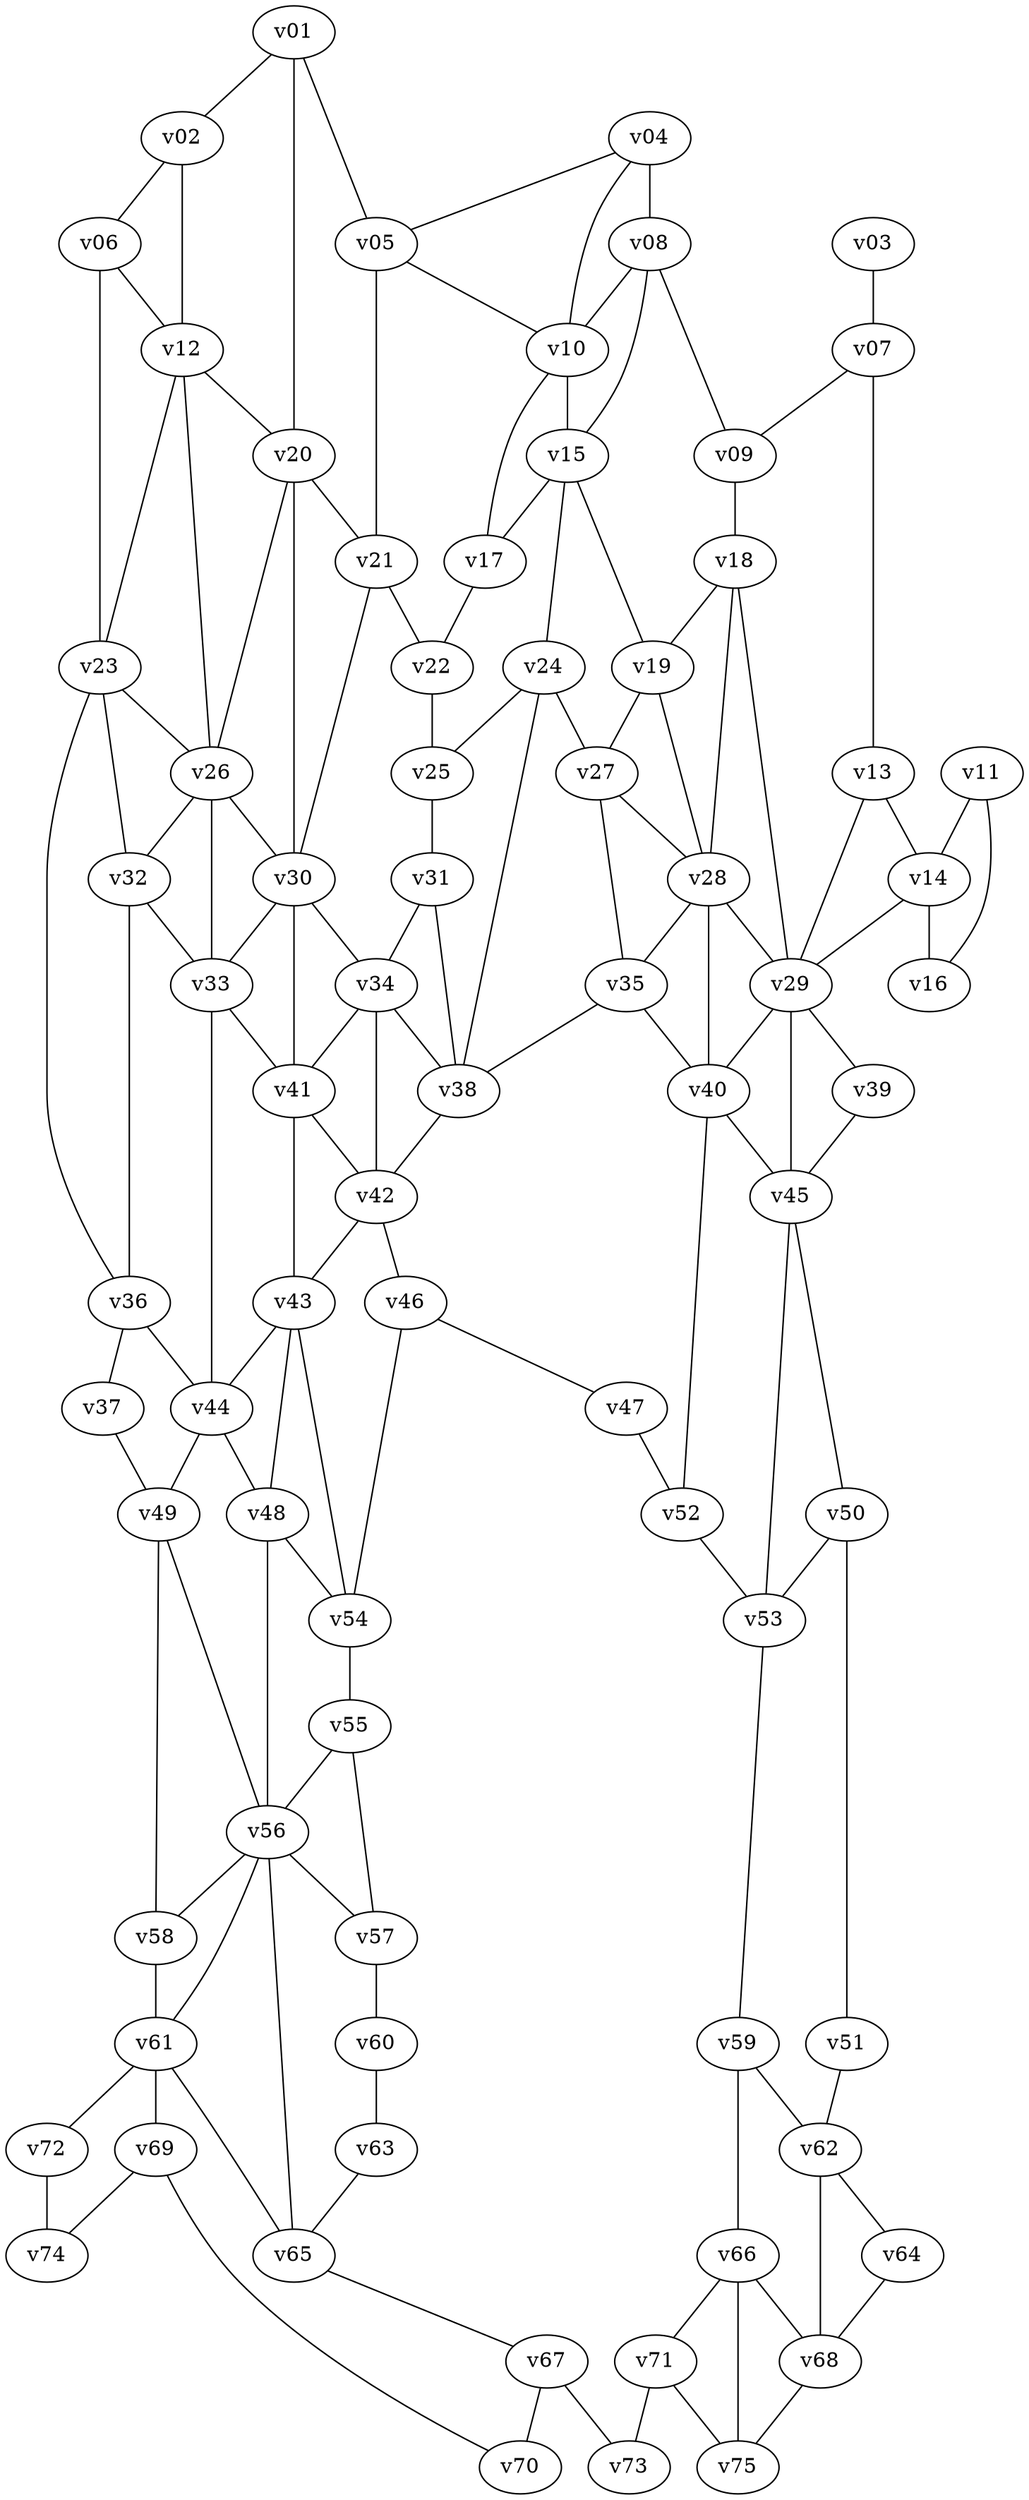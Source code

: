 graph G {
v01;
v02;
v03;
v04;
v05;
v06;
v07;
v08;
v09;
v10;
v11;
v12;
v13;
v14;
v15;
v16;
v17;
v18;
v19;
v20;
v21;
v22;
v23;
v24;
v25;
v26;
v27;
v28;
v29;
v30;
v31;
v32;
v33;
v34;
v35;
v36;
v37;
v38;
v39;
v40;
v41;
v42;
v43;
v44;
v45;
v46;
v47;
v48;
v49;
v50;
v51;
v52;
v53;
v54;
v55;
v56;
v57;
v58;
v59;
v60;
v61;
v62;
v63;
v64;
v65;
v66;
v67;
v68;
v69;
v70;
v71;
v72;
v73;
v74;
v75;
v01--v02  [weight=42];
v01--v05  [weight=184];
v01--v20  [weight=156];
v02--v06  [weight=108];
v02--v12  [weight=109];
v03--v07  [weight=46];
v04--v05  [weight=39];
v04--v08  [weight=140];
v04--v10  [weight=85];
v05--v10  [weight=80];
v05--v21  [weight=143];
v06--v12  [weight=89];
v06--v23  [weight=132];
v07--v09  [weight=79];
v07--v13  [weight=89];
v08--v09  [weight=116];
v08--v10  [weight=113];
v08--v15  [weight=48];
v09--v18  [weight=57];
v10--v15  [weight=119];
v10--v17  [weight=36];
v11--v14  [weight=35];
v11--v16  [weight=25];
v12--v20  [weight=104];
v12--v23  [weight=102];
v12--v26  [weight=96];
v13--v14  [weight=33];
v13--v29  [weight=115];
v14--v16  [weight=34];
v14--v29  [weight=115];
v15--v17  [weight=121];
v15--v19  [weight=28];
v15--v24  [weight=96];
v17--v22  [weight=35];
v18--v19  [weight=74];
v18--v28  [weight=89];
v18--v29  [weight=179];
v19--v27  [weight=66];
v19--v28  [weight=91];
v20--v21  [weight=61];
v20--v26  [weight=86];
v20--v30  [weight=105];
v21--v22  [weight=110];
v21--v30  [weight=91];
v22--v25  [weight=55];
v23--v26  [weight=102];
v23--v32  [weight=105];
v23--v36  [weight=106];
v24--v25  [weight=38];
v24--v27  [weight=68];
v24--v38  [weight=109];
v25--v31  [weight=52];
v26--v30  [weight=120];
v26--v32  [weight=56];
v26--v33  [weight=110];
v27--v28  [weight=66];
v27--v35  [weight=80];
v28--v29  [weight=180];
v28--v35  [weight=94];
v28--v40  [weight=130];
v29--v39  [weight=137];
v29--v40  [weight=142];
v29--v45  [weight=179];
v30--v33  [weight=52];
v30--v34  [weight=125];
v30--v41  [weight=115];
v31--v34  [weight=39];
v31--v38  [weight=94];
v32--v33  [weight=101];
v32--v36  [weight=66];
v33--v41  [weight=113];
v33--v44  [weight=127];
v34--v38  [weight=97];
v34--v41  [weight=81];
v34--v42  [weight=85];
v35--v38  [weight=54];
v35--v40  [weight=149];
v36--v37  [weight=55];
v36--v44  [weight=181];
v37--v49  [weight=176];
v38--v42  [weight=105];
v39--v45  [weight=120];
v40--v45  [weight=145];
v40--v52  [weight=175];
v41--v42  [weight=70];
v41--v43  [weight=33];
v42--v43  [weight=63];
v42--v46  [weight=92];
v43--v44  [weight=118];
v43--v48  [weight=134];
v43--v54  [weight=151];
v44--v48  [weight=73];
v44--v49  [weight=206];
v45--v50  [weight=80];
v45--v53  [weight=135];
v46--v47  [weight=27];
v46--v54  [weight=165];
v47--v52  [weight=200];
v48--v54  [weight=73];
v48--v56  [weight=98];
v49--v56  [weight=163];
v49--v58  [weight=72];
v50--v51  [weight=43];
v50--v53  [weight=126];
v51--v62  [weight=136];
v52--v53  [weight=45];
v53--v59  [weight=55];
v54--v55  [weight=19];
v55--v56  [weight=115];
v55--v57  [weight=14];
v56--v57  [weight=116];
v56--v58  [weight=146];
v56--v61  [weight=101];
v56--v65  [weight=173];
v57--v60  [weight=79];
v58--v61  [weight=119];
v59--v62  [weight=137];
v59--v66  [weight=149];
v60--v63  [weight=42];
v61--v65  [weight=155];
v61--v69  [weight=168];
v61--v72  [weight=205];
v62--v64  [weight=68];
v62--v68  [weight=147];
v63--v65  [weight=55];
v64--v68  [weight=135];
v65--v67  [weight=58];
v66--v68  [weight=67];
v66--v71  [weight=124];
v66--v75  [weight=124];
v67--v70  [weight=31];
v67--v73  [weight=131];
v68--v75  [weight=107];
v69--v70  [weight=28];
v69--v74  [weight=83];
v71--v73  [weight=202];
v71--v75  [weight=126];
v72--v74  [weight=181];
}
